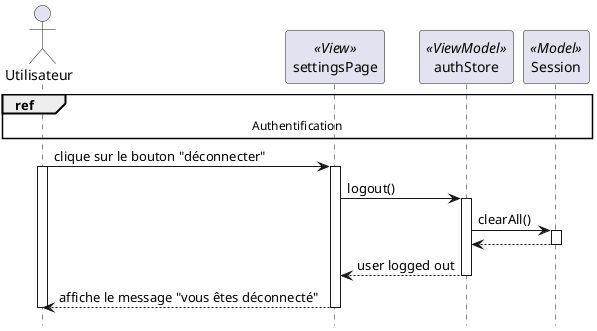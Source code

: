 @startuml sequence_logout

hide footbox


actor "Utilisateur" as user
participant "settingsPage" as setView << View >>
participant "authStore" as auth << ViewModel >>
participant "Session" as session << Model >>
ref over user, setView, auth, session : Authentification
user -> setView : clique sur le bouton "déconnecter"
activate user
activate setView
setView -> auth : logout()
activate auth
auth -> session : clearAll()
activate session
session --> auth
deactivate session
auth --> setView : user logged out
deactivate auth
setView --> user : affiche le message "vous êtes déconnecté"
deactivate setView
deactivate user

